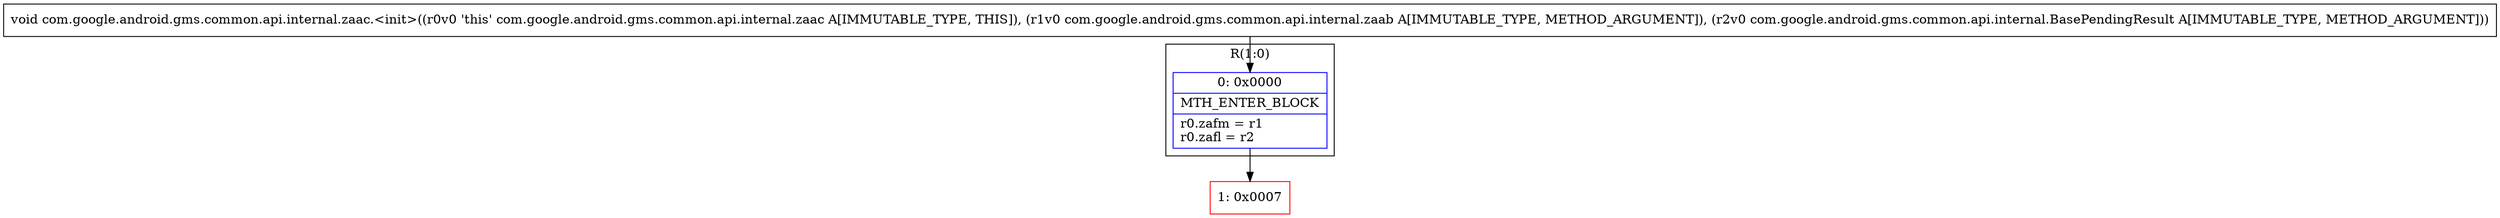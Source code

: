 digraph "CFG forcom.google.android.gms.common.api.internal.zaac.\<init\>(Lcom\/google\/android\/gms\/common\/api\/internal\/zaab;Lcom\/google\/android\/gms\/common\/api\/internal\/BasePendingResult;)V" {
subgraph cluster_Region_1020426480 {
label = "R(1:0)";
node [shape=record,color=blue];
Node_0 [shape=record,label="{0\:\ 0x0000|MTH_ENTER_BLOCK\l|r0.zafm = r1\lr0.zafl = r2\l}"];
}
Node_1 [shape=record,color=red,label="{1\:\ 0x0007}"];
MethodNode[shape=record,label="{void com.google.android.gms.common.api.internal.zaac.\<init\>((r0v0 'this' com.google.android.gms.common.api.internal.zaac A[IMMUTABLE_TYPE, THIS]), (r1v0 com.google.android.gms.common.api.internal.zaab A[IMMUTABLE_TYPE, METHOD_ARGUMENT]), (r2v0 com.google.android.gms.common.api.internal.BasePendingResult A[IMMUTABLE_TYPE, METHOD_ARGUMENT])) }"];
MethodNode -> Node_0;
Node_0 -> Node_1;
}

